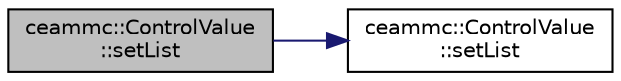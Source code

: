 digraph "ceammc::ControlValue::setList"
{
  edge [fontname="Helvetica",fontsize="10",labelfontname="Helvetica",labelfontsize="10"];
  node [fontname="Helvetica",fontsize="10",shape=record];
  rankdir="LR";
  Node1 [label="ceammc::ControlValue\l::setList",height=0.2,width=0.4,color="black", fillcolor="grey75", style="filled" fontcolor="black"];
  Node1 -> Node2 [color="midnightblue",fontsize="10",style="solid",fontname="Helvetica"];
  Node2 [label="ceammc::ControlValue\l::setList",height=0.2,width=0.4,color="black", fillcolor="white", style="filled",URL="$classceammc_1_1_control_value.html#a754d2d947aed46e9e74d6f688ed3a1fd"];
}
